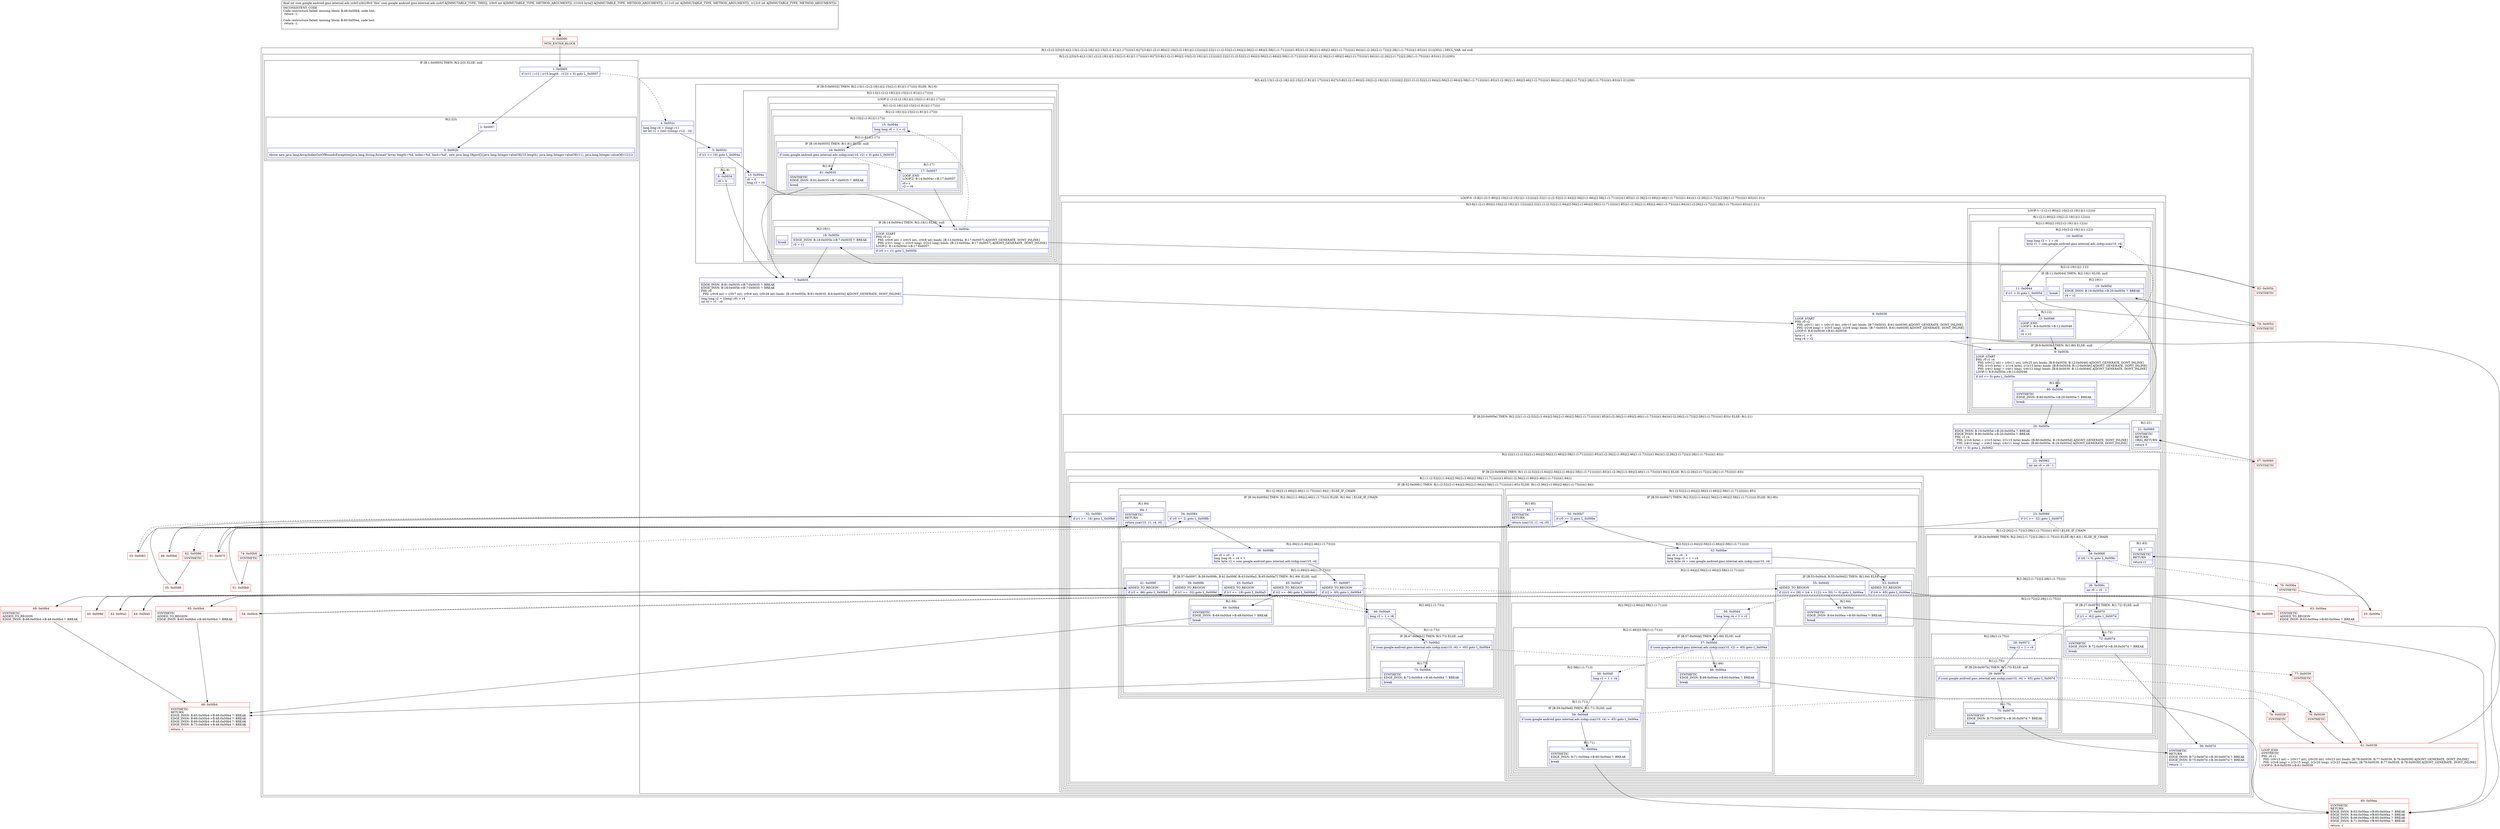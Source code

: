 digraph "CFG forcom.google.android.gms.internal.ads.zzdrf.zzb(I[BII)I" {
subgraph cluster_Region_556694448 {
label = "R(1:(2:(2:2|3)|(5:4|(2:13|(1:(2:(2:18|1)|(2:15|(2:(1:81)|(1:17))))))(1:6)|7|(3:8|(1:(2:(1:80)|(2:10|(2:(2:19|1)|(1:12)))))|(2:22|(1:(1:(2:52|(2:(1:64)|(2:56|(2:(1:66)|(2:58|(1:(1:71)))))))(1:85))(1:(2:36|(2:(1:69)|(2:46|(1:(1:73)))))(1:84)))(1:(2:26|(2:(1:72)|(2:28|(1:(1:75)))))(1:83)))(1:21))|30))) | DECL_VAR: int null\l";
node [shape=record,color=blue];
subgraph cluster_Region_94304662 {
label = "R(2:(2:2|3)|(5:4|(2:13|(1:(2:(2:18|1)|(2:15|(2:(1:81)|(1:17))))))(1:6)|7|(3:8|(1:(2:(1:80)|(2:10|(2:(2:19|1)|(1:12)))))|(2:22|(1:(1:(2:52|(2:(1:64)|(2:56|(2:(1:66)|(2:58|(1:(1:71)))))))(1:85))(1:(2:36|(2:(1:69)|(2:46|(1:(1:73)))))(1:84)))(1:(2:26|(2:(1:72)|(2:28|(1:(1:75)))))(1:83)))(1:21))|30))";
node [shape=record,color=blue];
subgraph cluster_IfRegion_1891353861 {
label = "IF [B:1:0x0005] THEN: R(2:2|3) ELSE: null";
node [shape=record,color=blue];
Node_1 [shape=record,label="{1\:\ 0x0005|if ((r11 \| r12 \| (r10.length \- r12)) \< 0) goto L_0x0007\l}"];
subgraph cluster_Region_141737869 {
label = "R(2:2|3)";
node [shape=record,color=blue];
Node_2 [shape=record,label="{2\:\ 0x0007}"];
Node_3 [shape=record,label="{3\:\ 0x002b|throw new java.lang.ArrayIndexOutOfBoundsException(java.lang.String.format(\"Array length=%d, index=%d, limit=%d\", new java.lang.Object[]\{java.lang.Integer.valueOf(r10.length), java.lang.Integer.valueOf(r11), java.lang.Integer.valueOf(r12)\}))\l}"];
}
}
subgraph cluster_Region_900981066 {
label = "R(5:4|(2:13|(1:(2:(2:18|1)|(2:15|(2:(1:81)|(1:17))))))(1:6)|7|(3:8|(1:(2:(1:80)|(2:10|(2:(2:19|1)|(1:12)))))|(2:22|(1:(1:(2:52|(2:(1:64)|(2:56|(2:(1:66)|(2:58|(1:(1:71)))))))(1:85))(1:(2:36|(2:(1:69)|(2:46|(1:(1:73)))))(1:84)))(1:(2:26|(2:(1:72)|(2:28|(1:(1:75)))))(1:83)))(1:21))|30)";
node [shape=record,color=blue];
Node_4 [shape=record,label="{4\:\ 0x002c|long long r4 = (long) r11\lint int r1 = (int) (((long) r12) \- r4)\l}"];
subgraph cluster_IfRegion_18210088 {
label = "IF [B:5:0x0032] THEN: R(2:13|(1:(2:(2:18|1)|(2:15|(2:(1:81)|(1:17)))))) ELSE: R(1:6)";
node [shape=record,color=blue];
Node_5 [shape=record,label="{5\:\ 0x0032|if (r1 \>= 16) goto L_0x004a\l}"];
subgraph cluster_Region_1878785809 {
label = "R(2:13|(1:(2:(2:18|1)|(2:15|(2:(1:81)|(1:17))))))";
node [shape=record,color=blue];
Node_13 [shape=record,label="{13\:\ 0x004a|r0 = 0\llong r2 = r4\l}"];
subgraph cluster_LoopRegion_1523820232 {
label = "LOOP:2: (1:(2:(2:18|1)|(2:15|(2:(1:81)|(1:17)))))";
node [shape=record,color=blue];
subgraph cluster_Region_687056461 {
label = "R(1:(2:(2:18|1)|(2:15|(2:(1:81)|(1:17)))))";
node [shape=record,color=blue];
subgraph cluster_Region_114216379 {
label = "R(2:(2:18|1)|(2:15|(2:(1:81)|(1:17))))";
node [shape=record,color=blue];
subgraph cluster_IfRegion_1730960873 {
label = "IF [B:14:0x004c] THEN: R(2:18|1) ELSE: null";
node [shape=record,color=blue];
Node_14 [shape=record,label="{14\:\ 0x004c|LOOP_START\lPHI: r0 r2 \l  PHI: (r0v6 int) = (r0v5 int), (r0v8 int) binds: [B:13:0x004a, B:17:0x0057] A[DONT_GENERATE, DONT_INLINE]\l  PHI: (r2v1 long) = (r2v0 long), (r2v3 long) binds: [B:13:0x004a, B:17:0x0057] A[DONT_GENERATE, DONT_INLINE]\lLOOP:2: B:14:0x004c\-\>B:17:0x0057\l|if (r0 \>= r1) goto L_0x005b\l}"];
subgraph cluster_Region_1304386039 {
label = "R(2:18|1)";
node [shape=record,color=blue];
Node_18 [shape=record,label="{18\:\ 0x005b|EDGE_INSN: B:18:0x005b\-\>B:7:0x0035 ?: BREAK  \l|r0 = r1\l}"];
Node_InsnContainer_459117624 [shape=record,label="{|break\l}"];
}
}
subgraph cluster_Region_1469683349 {
label = "R(2:15|(2:(1:81)|(1:17)))";
node [shape=record,color=blue];
Node_15 [shape=record,label="{15\:\ 0x004e|long long r6 = 1 + r2\l}"];
subgraph cluster_Region_1560253565 {
label = "R(2:(1:81)|(1:17))";
node [shape=record,color=blue];
subgraph cluster_IfRegion_1616776560 {
label = "IF [B:16:0x0055] THEN: R(1:81) ELSE: null";
node [shape=record,color=blue];
Node_16 [shape=record,label="{16\:\ 0x0055|if (com.google.android.gms.internal.ads.zzdqy.zza(r10, r2) \< 0) goto L_0x0035\l}"];
subgraph cluster_Region_1762365537 {
label = "R(1:81)";
node [shape=record,color=blue];
Node_81 [shape=record,label="{81\:\ 0x0035|SYNTHETIC\lEDGE_INSN: B:81:0x0035\-\>B:7:0x0035 ?: BREAK  \l|break\l}"];
}
}
subgraph cluster_Region_2106336294 {
label = "R(1:17)";
node [shape=record,color=blue];
Node_17 [shape=record,label="{17\:\ 0x0057|LOOP_END\lLOOP:2: B:14:0x004c\-\>B:17:0x0057\l|r0++\lr2 = r6\l}"];
}
}
}
}
}
}
}
subgraph cluster_Region_1381976610 {
label = "R(1:6)";
node [shape=record,color=blue];
Node_6 [shape=record,label="{6\:\ 0x0034|r0 = 0\l}"];
}
}
Node_7 [shape=record,label="{7\:\ 0x0035|EDGE_INSN: B:81:0x0035\-\>B:7:0x0035 ?: BREAK  \lEDGE_INSN: B:18:0x005b\-\>B:7:0x0035 ?: BREAK  \lPHI: r0 \l  PHI: (r0v9 int) = (r0v7 int), (r0v6 int), (r0v26 int) binds: [B:18:0x005b, B:81:0x0035, B:6:0x0034] A[DONT_GENERATE, DONT_INLINE]\l|long long r2 = ((long) r0) + r4\lint r0 = r1 \- r0\l}"];
subgraph cluster_LoopRegion_433597422 {
label = "LOOP:0: (3:8|(1:(2:(1:80)|(2:10|(2:(2:19|1)|(1:12)))))|(2:22|(1:(1:(2:52|(2:(1:64)|(2:56|(2:(1:66)|(2:58|(1:(1:71)))))))(1:85))(1:(2:36|(2:(1:69)|(2:46|(1:(1:73)))))(1:84)))(1:(2:26|(2:(1:72)|(2:28|(1:(1:75)))))(1:83)))(1:21))";
node [shape=record,color=blue];
subgraph cluster_Region_1608145804 {
label = "R(3:8|(1:(2:(1:80)|(2:10|(2:(2:19|1)|(1:12)))))|(2:22|(1:(1:(2:52|(2:(1:64)|(2:56|(2:(1:66)|(2:58|(1:(1:71)))))))(1:85))(1:(2:36|(2:(1:69)|(2:46|(1:(1:73)))))(1:84)))(1:(2:26|(2:(1:72)|(2:28|(1:(1:75)))))(1:83)))(1:21))";
node [shape=record,color=blue];
Node_8 [shape=record,label="{8\:\ 0x0039|LOOP_START\lPHI: r0 r2 \l  PHI: (r0v11 int) = (r0v10 int), (r0v15 int) binds: [B:7:0x0035, B:61:0x0039] A[DONT_GENERATE, DONT_INLINE]\l  PHI: (r2v6 long) = (r2v5 long), (r2v8 long) binds: [B:7:0x0035, B:61:0x0039] A[DONT_GENERATE, DONT_INLINE]\lLOOP:0: B:8:0x0039\-\>B:61:0x0039\l|byte r1 = 0\llong r4 = r2\l}"];
subgraph cluster_LoopRegion_1859354809 {
label = "LOOP:1: (1:(2:(1:80)|(2:10|(2:(2:19|1)|(1:12)))))";
node [shape=record,color=blue];
subgraph cluster_Region_1311751522 {
label = "R(1:(2:(1:80)|(2:10|(2:(2:19|1)|(1:12)))))";
node [shape=record,color=blue];
subgraph cluster_Region_2073207902 {
label = "R(2:(1:80)|(2:10|(2:(2:19|1)|(1:12))))";
node [shape=record,color=blue];
subgraph cluster_IfRegion_383721897 {
label = "IF [B:9:0x003b] THEN: R(1:80) ELSE: null";
node [shape=record,color=blue];
Node_9 [shape=record,label="{9\:\ 0x003b|LOOP_START\lPHI: r0 r1 r4 \l  PHI: (r0v12 int) = (r0v11 int), (r0v25 int) binds: [B:8:0x0039, B:12:0x0046] A[DONT_GENERATE, DONT_INLINE]\l  PHI: (r1v5 byte) = (r1v4 byte), (r1v15 byte) binds: [B:8:0x0039, B:12:0x0046] A[DONT_GENERATE, DONT_INLINE]\l  PHI: (r4v2 long) = (r4v1 long), (r4v12 long) binds: [B:8:0x0039, B:12:0x0046] A[DONT_GENERATE, DONT_INLINE]\lLOOP:1: B:9:0x003b\-\>B:12:0x0046\l|if (r0 \<= 0) goto L_0x005e\l}"];
subgraph cluster_Region_600668057 {
label = "R(1:80)";
node [shape=record,color=blue];
Node_80 [shape=record,label="{80\:\ 0x005e|SYNTHETIC\lEDGE_INSN: B:80:0x005e\-\>B:20:0x005e ?: BREAK  \l|break\l}"];
}
}
subgraph cluster_Region_1235426844 {
label = "R(2:10|(2:(2:19|1)|(1:12)))";
node [shape=record,color=blue];
Node_10 [shape=record,label="{10\:\ 0x003d|long long r2 = 1 + r4\lbyte r1 = com.google.android.gms.internal.ads.zzdqy.zza(r10, r4)\l}"];
subgraph cluster_Region_1365900561 {
label = "R(2:(2:19|1)|(1:12))";
node [shape=record,color=blue];
subgraph cluster_IfRegion_538774043 {
label = "IF [B:11:0x0044] THEN: R(2:19|1) ELSE: null";
node [shape=record,color=blue];
Node_11 [shape=record,label="{11\:\ 0x0044|if (r1 \< 0) goto L_0x005d\l}"];
subgraph cluster_Region_1283030418 {
label = "R(2:19|1)";
node [shape=record,color=blue];
Node_19 [shape=record,label="{19\:\ 0x005d|EDGE_INSN: B:19:0x005d\-\>B:20:0x005e ?: BREAK  \l|r4 = r2\l}"];
Node_InsnContainer_1654558451 [shape=record,label="{|break\l}"];
}
}
subgraph cluster_Region_2024360863 {
label = "R(1:12)";
node [shape=record,color=blue];
Node_12 [shape=record,label="{12\:\ 0x0046|LOOP_END\lLOOP:1: B:9:0x003b\-\>B:12:0x0046\l|r0\-\-\lr4 = r2\l}"];
}
}
}
}
}
}
subgraph cluster_IfRegion_493136628 {
label = "IF [B:20:0x005e] THEN: R(2:22|(1:(1:(2:52|(2:(1:64)|(2:56|(2:(1:66)|(2:58|(1:(1:71)))))))(1:85))(1:(2:36|(2:(1:69)|(2:46|(1:(1:73)))))(1:84)))(1:(2:26|(2:(1:72)|(2:28|(1:(1:75)))))(1:83))) ELSE: R(1:21)";
node [shape=record,color=blue];
Node_20 [shape=record,label="{20\:\ 0x005e|EDGE_INSN: B:19:0x005d\-\>B:20:0x005e ?: BREAK  \lEDGE_INSN: B:80:0x005e\-\>B:20:0x005e ?: BREAK  \lPHI: r1 r4 \l  PHI: (r1v6 byte) = (r1v5 byte), (r1v15 byte) binds: [B:80:0x005e, B:19:0x005d] A[DONT_GENERATE, DONT_INLINE]\l  PHI: (r4v3 long) = (r4v2 long), (r4v11 long) binds: [B:80:0x005e, B:19:0x005d] A[DONT_GENERATE, DONT_INLINE]\l|if (r0 != 0) goto L_0x0062\l}"];
subgraph cluster_Region_2070173532 {
label = "R(2:22|(1:(1:(2:52|(2:(1:64)|(2:56|(2:(1:66)|(2:58|(1:(1:71)))))))(1:85))(1:(2:36|(2:(1:69)|(2:46|(1:(1:73)))))(1:84)))(1:(2:26|(2:(1:72)|(2:28|(1:(1:75)))))(1:83)))";
node [shape=record,color=blue];
Node_22 [shape=record,label="{22\:\ 0x0062|int int r0 = r0 \- 1\l}"];
subgraph cluster_IfRegion_639544552 {
label = "IF [B:23:0x0066] THEN: R(1:(1:(2:52|(2:(1:64)|(2:56|(2:(1:66)|(2:58|(1:(1:71)))))))(1:85))(1:(2:36|(2:(1:69)|(2:46|(1:(1:73)))))(1:84))) ELSE: R(1:(2:26|(2:(1:72)|(2:28|(1:(1:75)))))(1:83))";
node [shape=record,color=blue];
Node_23 [shape=record,label="{23\:\ 0x0066|if (r1 \>= \-32) goto L_0x007f\l}"];
subgraph cluster_Region_213939882 {
label = "R(1:(1:(2:52|(2:(1:64)|(2:56|(2:(1:66)|(2:58|(1:(1:71)))))))(1:85))(1:(2:36|(2:(1:69)|(2:46|(1:(1:73)))))(1:84)))";
node [shape=record,color=blue];
subgraph cluster_IfRegion_504730069 {
label = "IF [B:32:0x0081] THEN: R(1:(2:52|(2:(1:64)|(2:56|(2:(1:66)|(2:58|(1:(1:71)))))))(1:85)) ELSE: R(1:(2:36|(2:(1:69)|(2:46|(1:(1:73)))))(1:84))";
node [shape=record,color=blue];
Node_32 [shape=record,label="{32\:\ 0x0081|if (r1 \>= \-16) goto L_0x00b6\l}"];
subgraph cluster_Region_1148827924 {
label = "R(1:(2:52|(2:(1:64)|(2:56|(2:(1:66)|(2:58|(1:(1:71)))))))(1:85))";
node [shape=record,color=blue];
subgraph cluster_IfRegion_1122871332 {
label = "IF [B:50:0x00b7] THEN: R(2:52|(2:(1:64)|(2:56|(2:(1:66)|(2:58|(1:(1:71))))))) ELSE: R(1:85)";
node [shape=record,color=blue];
Node_50 [shape=record,label="{50\:\ 0x00b7|if (r0 \>= 3) goto L_0x00be\l}"];
subgraph cluster_Region_1593183710 {
label = "R(2:52|(2:(1:64)|(2:56|(2:(1:66)|(2:58|(1:(1:71)))))))";
node [shape=record,color=blue];
Node_52 [shape=record,label="{52\:\ 0x00be|int r0 = r0 \- 3\llong long r2 = 1 + r4\lbyte byte r4 = com.google.android.gms.internal.ads.zzdqy.zza(r10, r4)\l}"];
subgraph cluster_Region_1516656127 {
label = "R(2:(1:64)|(2:56|(2:(1:66)|(2:58|(1:(1:71))))))";
node [shape=record,color=blue];
subgraph cluster_IfRegion_1200815100 {
label = "IF [B:53:0x00c9, B:55:0x00d2] THEN: R(1:64) ELSE: null";
node [shape=record,color=blue];
Node_53 [shape=record,label="{53\:\ 0x00c9|ADDED_TO_REGION\l|if (r4 \> \-65) goto L_0x00ea\l}"];
Node_55 [shape=record,label="{55\:\ 0x00d2|ADDED_TO_REGION\l|if ((((r1 \<\< 28) + (r4 + 112)) \>\> 30) != 0) goto L_0x00ea\l}"];
subgraph cluster_Region_1285136726 {
label = "R(1:64)";
node [shape=record,color=blue];
Node_64 [shape=record,label="{64\:\ 0x00ea|SYNTHETIC\lEDGE_INSN: B:64:0x00ea\-\>B:60:0x00ea ?: BREAK  \l|break\l}"];
}
}
subgraph cluster_Region_1184682229 {
label = "R(2:56|(2:(1:66)|(2:58|(1:(1:71)))))";
node [shape=record,color=blue];
Node_56 [shape=record,label="{56\:\ 0x00d4|long long r4 = 1 + r2\l}"];
subgraph cluster_Region_1139014473 {
label = "R(2:(1:66)|(2:58|(1:(1:71))))";
node [shape=record,color=blue];
subgraph cluster_IfRegion_1772088458 {
label = "IF [B:57:0x00dd] THEN: R(1:66) ELSE: null";
node [shape=record,color=blue];
Node_57 [shape=record,label="{57\:\ 0x00dd|if (com.google.android.gms.internal.ads.zzdqy.zza(r10, r2) \> \-65) goto L_0x00ea\l}"];
subgraph cluster_Region_1247501112 {
label = "R(1:66)";
node [shape=record,color=blue];
Node_66 [shape=record,label="{66\:\ 0x00ea|SYNTHETIC\lEDGE_INSN: B:66:0x00ea\-\>B:60:0x00ea ?: BREAK  \l|break\l}"];
}
}
subgraph cluster_Region_2096080969 {
label = "R(2:58|(1:(1:71)))";
node [shape=record,color=blue];
Node_58 [shape=record,label="{58\:\ 0x00df|long r2 = 1 + r4\l}"];
subgraph cluster_Region_586823201 {
label = "R(1:(1:71))";
node [shape=record,color=blue];
subgraph cluster_IfRegion_583097254 {
label = "IF [B:59:0x00e8] THEN: R(1:71) ELSE: null";
node [shape=record,color=blue];
Node_59 [shape=record,label="{59\:\ 0x00e8|if (com.google.android.gms.internal.ads.zzdqy.zza(r10, r4) \> \-65) goto L_0x00ea\l}"];
subgraph cluster_Region_602452025 {
label = "R(1:71)";
node [shape=record,color=blue];
Node_71 [shape=record,label="{71\:\ 0x00ea|SYNTHETIC\lEDGE_INSN: B:71:0x00ea\-\>B:60:0x00ea ?: BREAK  \l|break\l}"];
}
}
}
}
}
}
}
}
subgraph cluster_Region_378560236 {
label = "R(1:85)";
node [shape=record,color=blue];
Node_85 [shape=record,label="{85\:\ ?|SYNTHETIC\lRETURN\l|return zza(r10, r1, r4, r0)\l}"];
}
}
}
subgraph cluster_Region_2139958974 {
label = "R(1:(2:36|(2:(1:69)|(2:46|(1:(1:73)))))(1:84)) | ELSE_IF_CHAIN\l";
node [shape=record,color=blue];
subgraph cluster_IfRegion_174600112 {
label = "IF [B:34:0x0084] THEN: R(2:36|(2:(1:69)|(2:46|(1:(1:73))))) ELSE: R(1:84) | ELSE_IF_CHAIN\l";
node [shape=record,color=blue];
Node_34 [shape=record,label="{34\:\ 0x0084|if (r0 \>= 2) goto L_0x008b\l}"];
subgraph cluster_Region_1169805615 {
label = "R(2:36|(2:(1:69)|(2:46|(1:(1:73)))))";
node [shape=record,color=blue];
Node_36 [shape=record,label="{36\:\ 0x008b|int r0 = r0 \- 2\llong long r6 = r4 + 1\lbyte byte r2 = com.google.android.gms.internal.ads.zzdqy.zza(r10, r4)\l}"];
subgraph cluster_Region_1872701676 {
label = "R(2:(1:69)|(2:46|(1:(1:73))))";
node [shape=record,color=blue];
subgraph cluster_IfRegion_1161480506 {
label = "IF [B:37:0x0097, B:39:0x009b, B:41:0x009f, B:43:0x00a3, B:45:0x00a7] THEN: R(1:69) ELSE: null";
node [shape=record,color=blue];
Node_37 [shape=record,label="{37\:\ 0x0097|ADDED_TO_REGION\l|if (r2 \> \-65) goto L_0x00b4\l}"];
Node_39 [shape=record,label="{39\:\ 0x009b|ADDED_TO_REGION\l|if (r1 == \-32) goto L_0x009d\l}"];
Node_41 [shape=record,label="{41\:\ 0x009f|ADDED_TO_REGION\l|if (r2 \< \-96) goto L_0x00b4\l}"];
Node_43 [shape=record,label="{43\:\ 0x00a3|ADDED_TO_REGION\l|if (r1 == \-19) goto L_0x00a5\l}"];
Node_45 [shape=record,label="{45\:\ 0x00a7|ADDED_TO_REGION\l|if (r2 \>= \-96) goto L_0x00b4\l}"];
subgraph cluster_Region_472338432 {
label = "R(1:69)";
node [shape=record,color=blue];
Node_69 [shape=record,label="{69\:\ 0x00b4|SYNTHETIC\lEDGE_INSN: B:69:0x00b4\-\>B:48:0x00b4 ?: BREAK  \l|break\l}"];
}
}
subgraph cluster_Region_1414128556 {
label = "R(2:46|(1:(1:73)))";
node [shape=record,color=blue];
Node_46 [shape=record,label="{46\:\ 0x00a9|long r2 = 1 + r6\l}"];
subgraph cluster_Region_2057851589 {
label = "R(1:(1:73))";
node [shape=record,color=blue];
subgraph cluster_IfRegion_2102417210 {
label = "IF [B:47:0x00b2] THEN: R(1:73) ELSE: null";
node [shape=record,color=blue];
Node_47 [shape=record,label="{47\:\ 0x00b2|if (com.google.android.gms.internal.ads.zzdqy.zza(r10, r6) \> \-65) goto L_0x00b4\l}"];
subgraph cluster_Region_1824947184 {
label = "R(1:73)";
node [shape=record,color=blue];
Node_73 [shape=record,label="{73\:\ 0x00b4|SYNTHETIC\lEDGE_INSN: B:73:0x00b4\-\>B:48:0x00b4 ?: BREAK  \l|break\l}"];
}
}
}
}
}
}
subgraph cluster_Region_1997763441 {
label = "R(1:84)";
node [shape=record,color=blue];
Node_84 [shape=record,label="{84\:\ ?|SYNTHETIC\lRETURN\l|return zza(r10, r1, r4, r0)\l}"];
}
}
}
}
}
subgraph cluster_Region_2055796428 {
label = "R(1:(2:26|(2:(1:72)|(2:28|(1:(1:75)))))(1:83)) | ELSE_IF_CHAIN\l";
node [shape=record,color=blue];
subgraph cluster_IfRegion_234509954 {
label = "IF [B:24:0x0068] THEN: R(2:26|(2:(1:72)|(2:28|(1:(1:75))))) ELSE: R(1:83) | ELSE_IF_CHAIN\l";
node [shape=record,color=blue];
Node_24 [shape=record,label="{24\:\ 0x0068|if (r0 != 0) goto L_0x006c\l}"];
subgraph cluster_Region_1973581980 {
label = "R(2:26|(2:(1:72)|(2:28|(1:(1:75)))))";
node [shape=record,color=blue];
Node_26 [shape=record,label="{26\:\ 0x006c|int r0 = r0 \- 1\l}"];
subgraph cluster_Region_1552486093 {
label = "R(2:(1:72)|(2:28|(1:(1:75))))";
node [shape=record,color=blue];
subgraph cluster_IfRegion_663628660 {
label = "IF [B:27:0x0070] THEN: R(1:72) ELSE: null";
node [shape=record,color=blue];
Node_27 [shape=record,label="{27\:\ 0x0070|if (r1 \< \-62) goto L_0x007d\l}"];
subgraph cluster_Region_1687114211 {
label = "R(1:72)";
node [shape=record,color=blue];
Node_72 [shape=record,label="{72\:\ 0x007d|SYNTHETIC\lEDGE_INSN: B:72:0x007d\-\>B:30:0x007d ?: BREAK  \l|break\l}"];
}
}
subgraph cluster_Region_1342175886 {
label = "R(2:28|(1:(1:75)))";
node [shape=record,color=blue];
Node_28 [shape=record,label="{28\:\ 0x0072|long r2 = 1 + r4\l}"];
subgraph cluster_Region_994684793 {
label = "R(1:(1:75))";
node [shape=record,color=blue];
subgraph cluster_IfRegion_444218082 {
label = "IF [B:29:0x007b] THEN: R(1:75) ELSE: null";
node [shape=record,color=blue];
Node_29 [shape=record,label="{29\:\ 0x007b|if (com.google.android.gms.internal.ads.zzdqy.zza(r10, r4) \> \-65) goto L_0x007d\l}"];
subgraph cluster_Region_105513034 {
label = "R(1:75)";
node [shape=record,color=blue];
Node_75 [shape=record,label="{75\:\ 0x007d|SYNTHETIC\lEDGE_INSN: B:75:0x007d\-\>B:30:0x007d ?: BREAK  \l|break\l}"];
}
}
}
}
}
}
subgraph cluster_Region_863856215 {
label = "R(1:83)";
node [shape=record,color=blue];
Node_83 [shape=record,label="{83\:\ ?|SYNTHETIC\lRETURN\l|return r1\l}"];
}
}
}
}
}
subgraph cluster_Region_304191784 {
label = "R(1:21)";
node [shape=record,color=blue];
Node_21 [shape=record,label="{21\:\ 0x0060|SYNTHETIC\lRETURN\lORIG_RETURN\l|return 0\l}"];
}
}
}
}
Node_30 [shape=record,label="{30\:\ 0x007d|SYNTHETIC\lRETURN\lEDGE_INSN: B:72:0x007d\-\>B:30:0x007d ?: BREAK  \lEDGE_INSN: B:75:0x007d\-\>B:30:0x007d ?: BREAK  \l|return \-1\l}"];
}
}
}
Node_0 [shape=record,color=red,label="{0\:\ 0x0000|MTH_ENTER_BLOCK\l}"];
Node_25 [shape=record,color=red,label="{25\:\ 0x006a}"];
Node_31 [shape=record,color=red,label="{31\:\ 0x007f}"];
Node_33 [shape=record,color=red,label="{33\:\ 0x0083}"];
Node_35 [shape=record,color=red,label="{35\:\ 0x0086}"];
Node_38 [shape=record,color=red,label="{38\:\ 0x0099}"];
Node_40 [shape=record,color=red,label="{40\:\ 0x009d}"];
Node_42 [shape=record,color=red,label="{42\:\ 0x00a1}"];
Node_44 [shape=record,color=red,label="{44\:\ 0x00a5}"];
Node_48 [shape=record,color=red,label="{48\:\ 0x00b4|SYNTHETIC\lRETURN\lEDGE_INSN: B:65:0x00b4\-\>B:48:0x00b4 ?: BREAK  \lEDGE_INSN: B:68:0x00b4\-\>B:48:0x00b4 ?: BREAK  \lEDGE_INSN: B:69:0x00b4\-\>B:48:0x00b4 ?: BREAK  \lEDGE_INSN: B:73:0x00b4\-\>B:48:0x00b4 ?: BREAK  \l|return \-1\l}"];
Node_49 [shape=record,color=red,label="{49\:\ 0x00b6}"];
Node_51 [shape=record,color=red,label="{51\:\ 0x00b9}"];
Node_54 [shape=record,color=red,label="{54\:\ 0x00cb}"];
Node_60 [shape=record,color=red,label="{60\:\ 0x00ea|SYNTHETIC\lRETURN\lEDGE_INSN: B:63:0x00ea\-\>B:60:0x00ea ?: BREAK  \lEDGE_INSN: B:64:0x00ea\-\>B:60:0x00ea ?: BREAK  \lEDGE_INSN: B:66:0x00ea\-\>B:60:0x00ea ?: BREAK  \lEDGE_INSN: B:71:0x00ea\-\>B:60:0x00ea ?: BREAK  \l|return \-1\l}"];
Node_61 [shape=record,color=red,label="{61\:\ 0x0039|LOOP_END\lSYNTHETIC\lPHI: r0 r2 \l  PHI: (r0v15 int) = (r0v17 int), (r0v20 int), (r0v23 int) binds: [B:78:0x0039, B:77:0x0039, B:76:0x0039] A[DONT_GENERATE, DONT_INLINE]\l  PHI: (r2v8 long) = (r2v15 long), (r2v20 long), (r2v23 long) binds: [B:78:0x0039, B:77:0x0039, B:76:0x0039] A[DONT_GENERATE, DONT_INLINE]\lLOOP:0: B:8:0x0039\-\>B:61:0x0039\l}"];
Node_62 [shape=record,color=red,label="{62\:\ 0x0086|SYNTHETIC\l}"];
Node_63 [shape=record,color=red,label="{63\:\ 0x00ea|SYNTHETIC\lADDED_TO_REGION\lEDGE_INSN: B:63:0x00ea\-\>B:60:0x00ea ?: BREAK  \l}"];
Node_65 [shape=record,color=red,label="{65\:\ 0x00b4|SYNTHETIC\lADDED_TO_REGION\lEDGE_INSN: B:65:0x00b4\-\>B:48:0x00b4 ?: BREAK  \l}"];
Node_67 [shape=record,color=red,label="{67\:\ 0x0060|SYNTHETIC\l}"];
Node_68 [shape=record,color=red,label="{68\:\ 0x00b4|SYNTHETIC\lADDED_TO_REGION\lEDGE_INSN: B:68:0x00b4\-\>B:48:0x00b4 ?: BREAK  \l}"];
Node_70 [shape=record,color=red,label="{70\:\ 0x006a|SYNTHETIC\l}"];
Node_74 [shape=record,color=red,label="{74\:\ 0x00b9|SYNTHETIC\l}"];
Node_76 [shape=record,color=red,label="{76\:\ 0x0039|SYNTHETIC\l}"];
Node_77 [shape=record,color=red,label="{77\:\ 0x0039|SYNTHETIC\l}"];
Node_78 [shape=record,color=red,label="{78\:\ 0x0039|SYNTHETIC\l}"];
Node_79 [shape=record,color=red,label="{79\:\ 0x005d|SYNTHETIC\l}"];
Node_82 [shape=record,color=red,label="{82\:\ 0x005b|SYNTHETIC\l}"];
MethodNode[shape=record,label="{final int com.google.android.gms.internal.ads.zzdrf.zzb((r8v0 'this' com.google.android.gms.internal.ads.zzdrf A[IMMUTABLE_TYPE, THIS]), (r9v0 int A[IMMUTABLE_TYPE, METHOD_ARGUMENT]), (r10v0 byte[] A[IMMUTABLE_TYPE, METHOD_ARGUMENT]), (r11v0 int A[IMMUTABLE_TYPE, METHOD_ARGUMENT]), (r12v0 int A[IMMUTABLE_TYPE, METHOD_ARGUMENT]))  | INCONSISTENT_CODE\lCode restructure failed: missing block: B:48:0x00b4, code lost:\l    return \-1;\l\lCode restructure failed: missing block: B:60:0x00ea, code lost:\l    return \-1;\l\l}"];
MethodNode -> Node_0;
Node_1 -> Node_2;
Node_1 -> Node_4[style=dashed];
Node_2 -> Node_3;
Node_4 -> Node_5;
Node_5 -> Node_6[style=dashed];
Node_5 -> Node_13;
Node_13 -> Node_14;
Node_14 -> Node_15[style=dashed];
Node_14 -> Node_82;
Node_18 -> Node_7;
Node_15 -> Node_16;
Node_16 -> Node_17[style=dashed];
Node_16 -> Node_81;
Node_81 -> Node_7;
Node_17 -> Node_14;
Node_6 -> Node_7;
Node_7 -> Node_8;
Node_8 -> Node_9;
Node_9 -> Node_10[style=dashed];
Node_9 -> Node_80;
Node_80 -> Node_20;
Node_10 -> Node_11;
Node_11 -> Node_12[style=dashed];
Node_11 -> Node_79;
Node_19 -> Node_20;
Node_12 -> Node_9;
Node_20 -> Node_22;
Node_20 -> Node_67[style=dashed];
Node_22 -> Node_23;
Node_23 -> Node_24[style=dashed];
Node_23 -> Node_31;
Node_32 -> Node_33[style=dashed];
Node_32 -> Node_49;
Node_50 -> Node_52;
Node_50 -> Node_74[style=dashed];
Node_52 -> Node_53;
Node_53 -> Node_54[style=dashed];
Node_53 -> Node_63;
Node_55 -> Node_56[style=dashed];
Node_55 -> Node_64;
Node_64 -> Node_60;
Node_56 -> Node_57;
Node_57 -> Node_58[style=dashed];
Node_57 -> Node_66;
Node_66 -> Node_60;
Node_58 -> Node_59;
Node_59 -> Node_71;
Node_59 -> Node_78[style=dashed];
Node_71 -> Node_60;
Node_34 -> Node_36;
Node_34 -> Node_62[style=dashed];
Node_36 -> Node_37;
Node_37 -> Node_38[style=dashed];
Node_37 -> Node_65;
Node_39 -> Node_40;
Node_39 -> Node_42[style=dashed];
Node_41 -> Node_42[style=dashed];
Node_41 -> Node_68;
Node_43 -> Node_44;
Node_43 -> Node_46[style=dashed];
Node_45 -> Node_46[style=dashed];
Node_45 -> Node_69;
Node_69 -> Node_48;
Node_46 -> Node_47;
Node_47 -> Node_73;
Node_47 -> Node_77[style=dashed];
Node_73 -> Node_48;
Node_24 -> Node_26;
Node_24 -> Node_70[style=dashed];
Node_26 -> Node_27;
Node_27 -> Node_28[style=dashed];
Node_27 -> Node_72;
Node_72 -> Node_30;
Node_28 -> Node_29;
Node_29 -> Node_75;
Node_29 -> Node_76[style=dashed];
Node_75 -> Node_30;
Node_0 -> Node_1;
Node_25 -> Node_83;
Node_31 -> Node_32;
Node_33 -> Node_34;
Node_35 -> Node_84;
Node_38 -> Node_39;
Node_40 -> Node_41;
Node_42 -> Node_43;
Node_44 -> Node_45;
Node_49 -> Node_50;
Node_51 -> Node_85;
Node_54 -> Node_55;
Node_61 -> Node_8;
Node_62 -> Node_35;
Node_63 -> Node_60;
Node_65 -> Node_48;
Node_67 -> Node_21;
Node_68 -> Node_48;
Node_70 -> Node_25;
Node_74 -> Node_51;
Node_76 -> Node_61;
Node_77 -> Node_61;
Node_78 -> Node_61;
Node_79 -> Node_19;
Node_82 -> Node_18;
}

